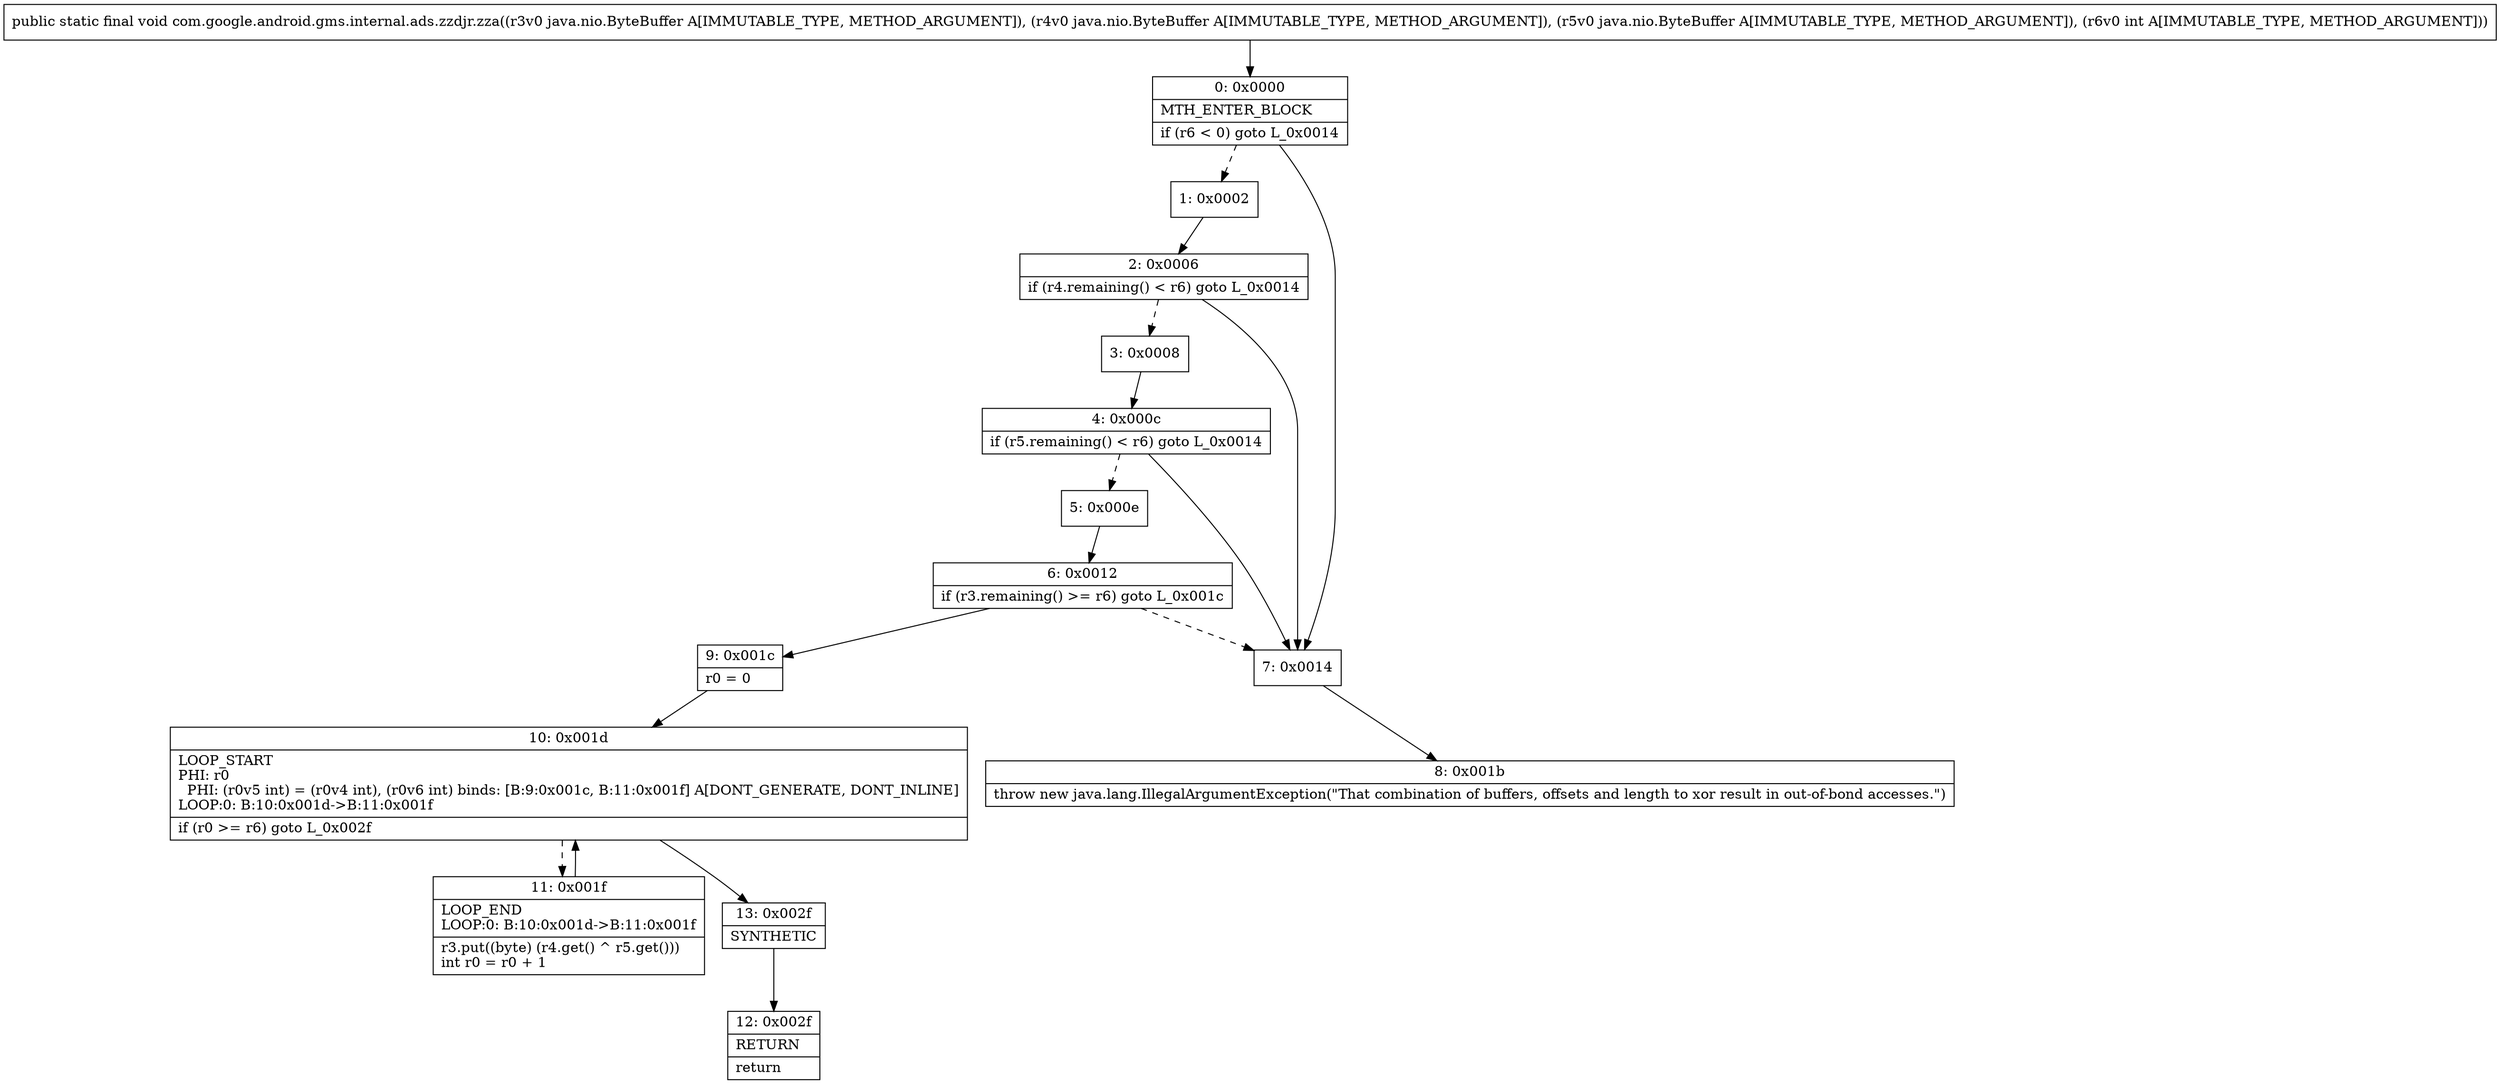 digraph "CFG forcom.google.android.gms.internal.ads.zzdjr.zza(Ljava\/nio\/ByteBuffer;Ljava\/nio\/ByteBuffer;Ljava\/nio\/ByteBuffer;I)V" {
Node_0 [shape=record,label="{0\:\ 0x0000|MTH_ENTER_BLOCK\l|if (r6 \< 0) goto L_0x0014\l}"];
Node_1 [shape=record,label="{1\:\ 0x0002}"];
Node_2 [shape=record,label="{2\:\ 0x0006|if (r4.remaining() \< r6) goto L_0x0014\l}"];
Node_3 [shape=record,label="{3\:\ 0x0008}"];
Node_4 [shape=record,label="{4\:\ 0x000c|if (r5.remaining() \< r6) goto L_0x0014\l}"];
Node_5 [shape=record,label="{5\:\ 0x000e}"];
Node_6 [shape=record,label="{6\:\ 0x0012|if (r3.remaining() \>= r6) goto L_0x001c\l}"];
Node_7 [shape=record,label="{7\:\ 0x0014}"];
Node_8 [shape=record,label="{8\:\ 0x001b|throw new java.lang.IllegalArgumentException(\"That combination of buffers, offsets and length to xor result in out\-of\-bond accesses.\")\l}"];
Node_9 [shape=record,label="{9\:\ 0x001c|r0 = 0\l}"];
Node_10 [shape=record,label="{10\:\ 0x001d|LOOP_START\lPHI: r0 \l  PHI: (r0v5 int) = (r0v4 int), (r0v6 int) binds: [B:9:0x001c, B:11:0x001f] A[DONT_GENERATE, DONT_INLINE]\lLOOP:0: B:10:0x001d\-\>B:11:0x001f\l|if (r0 \>= r6) goto L_0x002f\l}"];
Node_11 [shape=record,label="{11\:\ 0x001f|LOOP_END\lLOOP:0: B:10:0x001d\-\>B:11:0x001f\l|r3.put((byte) (r4.get() ^ r5.get()))\lint r0 = r0 + 1\l}"];
Node_12 [shape=record,label="{12\:\ 0x002f|RETURN\l|return\l}"];
Node_13 [shape=record,label="{13\:\ 0x002f|SYNTHETIC\l}"];
MethodNode[shape=record,label="{public static final void com.google.android.gms.internal.ads.zzdjr.zza((r3v0 java.nio.ByteBuffer A[IMMUTABLE_TYPE, METHOD_ARGUMENT]), (r4v0 java.nio.ByteBuffer A[IMMUTABLE_TYPE, METHOD_ARGUMENT]), (r5v0 java.nio.ByteBuffer A[IMMUTABLE_TYPE, METHOD_ARGUMENT]), (r6v0 int A[IMMUTABLE_TYPE, METHOD_ARGUMENT])) }"];
MethodNode -> Node_0;
Node_0 -> Node_1[style=dashed];
Node_0 -> Node_7;
Node_1 -> Node_2;
Node_2 -> Node_3[style=dashed];
Node_2 -> Node_7;
Node_3 -> Node_4;
Node_4 -> Node_5[style=dashed];
Node_4 -> Node_7;
Node_5 -> Node_6;
Node_6 -> Node_7[style=dashed];
Node_6 -> Node_9;
Node_7 -> Node_8;
Node_9 -> Node_10;
Node_10 -> Node_11[style=dashed];
Node_10 -> Node_13;
Node_11 -> Node_10;
Node_13 -> Node_12;
}

